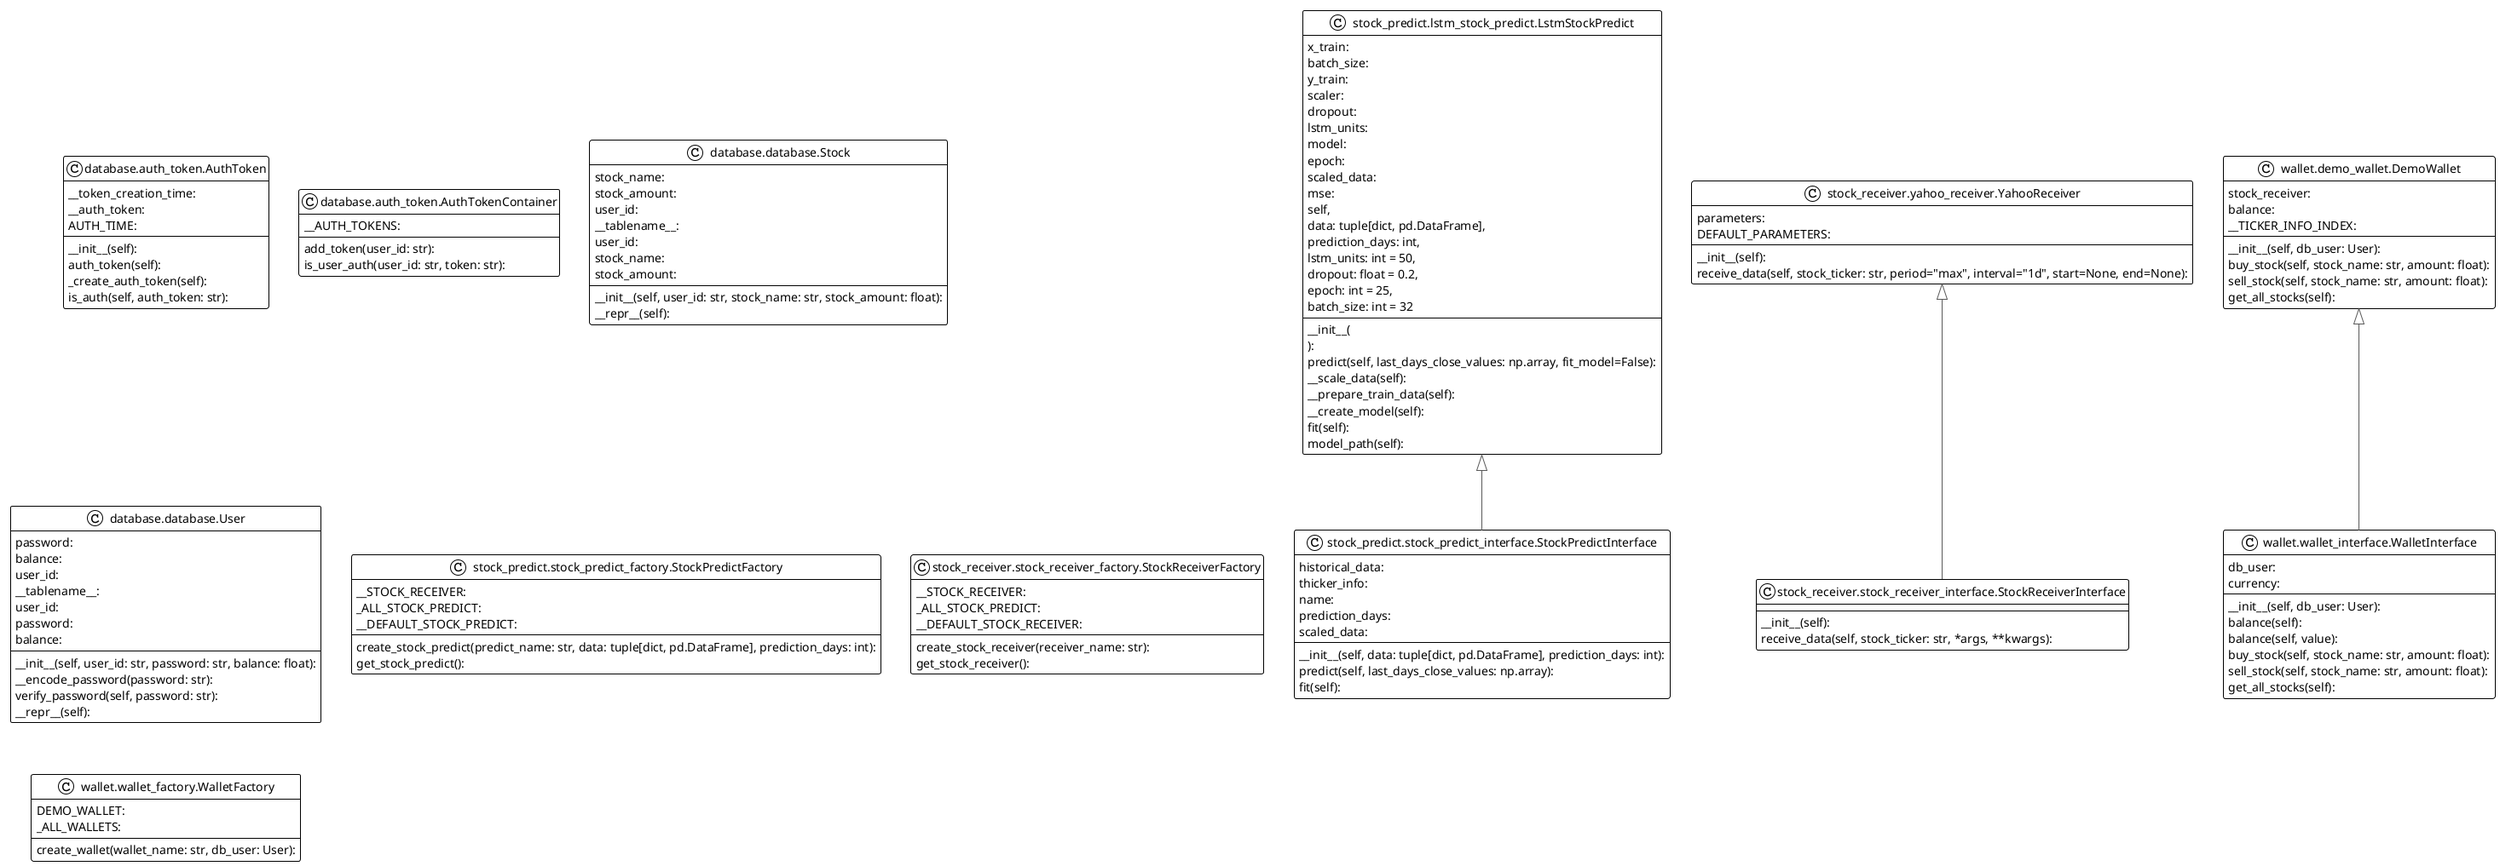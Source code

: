 @startuml

!theme plain
top to bottom direction
skinparam linetype ortho

class node8 as "database.auth_token.AuthToken" {
   __token_creation_time: 
   __auth_token: 
   AUTH_TIME: 
   __init__(self): 
   auth_token(self): 
   _create_auth_token(self): 
   is_auth(self, auth_token: str): 
}
class node11 as "database.auth_token.AuthTokenContainer" {
   __AUTH_TOKENS: 
   add_token(user_id: str): 
   is_user_auth(user_id: str, token: str): 
}
class node2 as "database.database.Stock" {
   stock_name: 
   stock_amount: 
   user_id: 
   __tablename__: 
   user_id: 
   stock_name: 
   stock_amount: 
   __init__(self, user_id: str, stock_name: str, stock_amount: float): 
   __repr__(self): 
}
class node0 as "database.database.User" {
   password: 
   balance: 
   user_id: 
   __tablename__: 
   user_id: 
   password: 
   balance: 
   __init__(self, user_id: str, password: str, balance: float): 
   __encode_password(password: str): 
   verify_password(self, password: str): 
   __repr__(self): 
}
class node9 as "stock_predict.lstm_stock_predict.LstmStockPredict" {
   x_train: 
   batch_size: 
   y_train: 
   scaler: 
   dropout: 
   lstm_units: 
   model: 
   epoch: 
   scaled_data: 
   mse: 
   __init__(
            self,
            data: tuple[dict, pd.DataFrame],
            prediction_days: int,
            lstm_units: int = 50,
            dropout: float = 0.2,
            epoch: int = 25,
            batch_size: int = 32
    ): 
   predict(self, last_days_close_values: np.array, fit_model=False): 
   __scale_data(self): 
   __prepare_train_data(self): 
   __create_model(self): 
   fit(self): 
   model_path(self): 
}
class node12 as "stock_predict.stock_predict_factory.StockPredictFactory" {
   __STOCK_RECEIVER: 
   _ALL_STOCK_PREDICT: 
   __DEFAULT_STOCK_PREDICT: 
   create_stock_predict(predict_name: str, data: tuple[dict, pd.DataFrame], prediction_days: int): 
   get_stock_predict(): 
}
class node10 as "stock_predict.stock_predict_interface.StockPredictInterface" {
   historical_data: 
   thicker_info: 
   name: 
   prediction_days: 
   scaled_data: 
   __init__(self, data: tuple[dict, pd.DataFrame], prediction_days: int): 
   predict(self, last_days_close_values: np.array): 
   fit(self): 
}
class node7 as "stock_receiver.stock_receiver_factory.StockReceiverFactory" {
   __STOCK_RECEIVER: 
   _ALL_STOCK_PREDICT: 
   __DEFAULT_STOCK_RECEIVER: 
   create_stock_receiver(receiver_name: str): 
   get_stock_receiver(): 
}
class node3 as "stock_receiver.stock_receiver_interface.StockReceiverInterface" {
   __init__(self): 
   receive_data(self, stock_ticker: str, *args, **kwargs): 
}
class node1 as "stock_receiver.yahoo_receiver.YahooReceiver" {
   parameters: 
   DEFAULT_PARAMETERS: 
   __init__(self): 
   receive_data(self, stock_ticker: str, period="max", interval="1d", start=None, end=None): 
}
class node5 as "wallet.demo_wallet.DemoWallet" {
   stock_receiver: 
   balance: 
   __TICKER_INFO_INDEX: 
   __init__(self, db_user: User): 
   buy_stock(self, stock_name: str, amount: float): 
   sell_stock(self, stock_name: str, amount: float): 
   get_all_stocks(self): 
}
class node4 as "wallet.wallet_factory.WalletFactory" {
   DEMO_WALLET: 
   _ALL_WALLETS: 
   create_wallet(wallet_name: str, db_user: User): 
}
class node6 as "wallet.wallet_interface.WalletInterface" {
   db_user: 
   currency: 
   __init__(self, db_user: User): 
   balance(self): 
   balance(self, value): 
   buy_stock(self, stock_name: str, amount: float): 
   sell_stock(self, stock_name: str, amount: float): 
   get_all_stocks(self): 
}

node9   ^-[#595959,plain]-  node10 
node1   ^-[#595959,plain]-  node3  
node5   ^-[#595959,plain]-  node6  
@enduml
